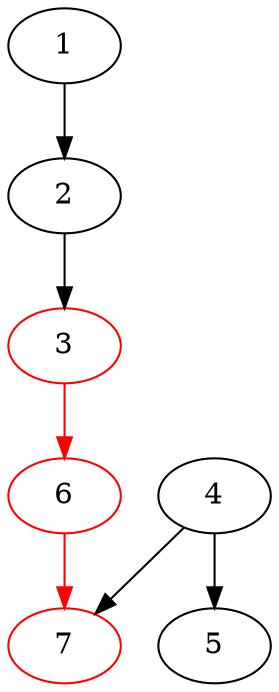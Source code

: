 digraph T {
1 [];
2 [];
3 [color="red"];
4 [];
5 [];
6 [color="red"];
7 [color="red"];
1->2 [label=""];
2->3 [label=""];
3->6 [color="red",label=""];
4->5 [label=""];
4->7 [label=""];
6->7 [color="red",label=""];
}